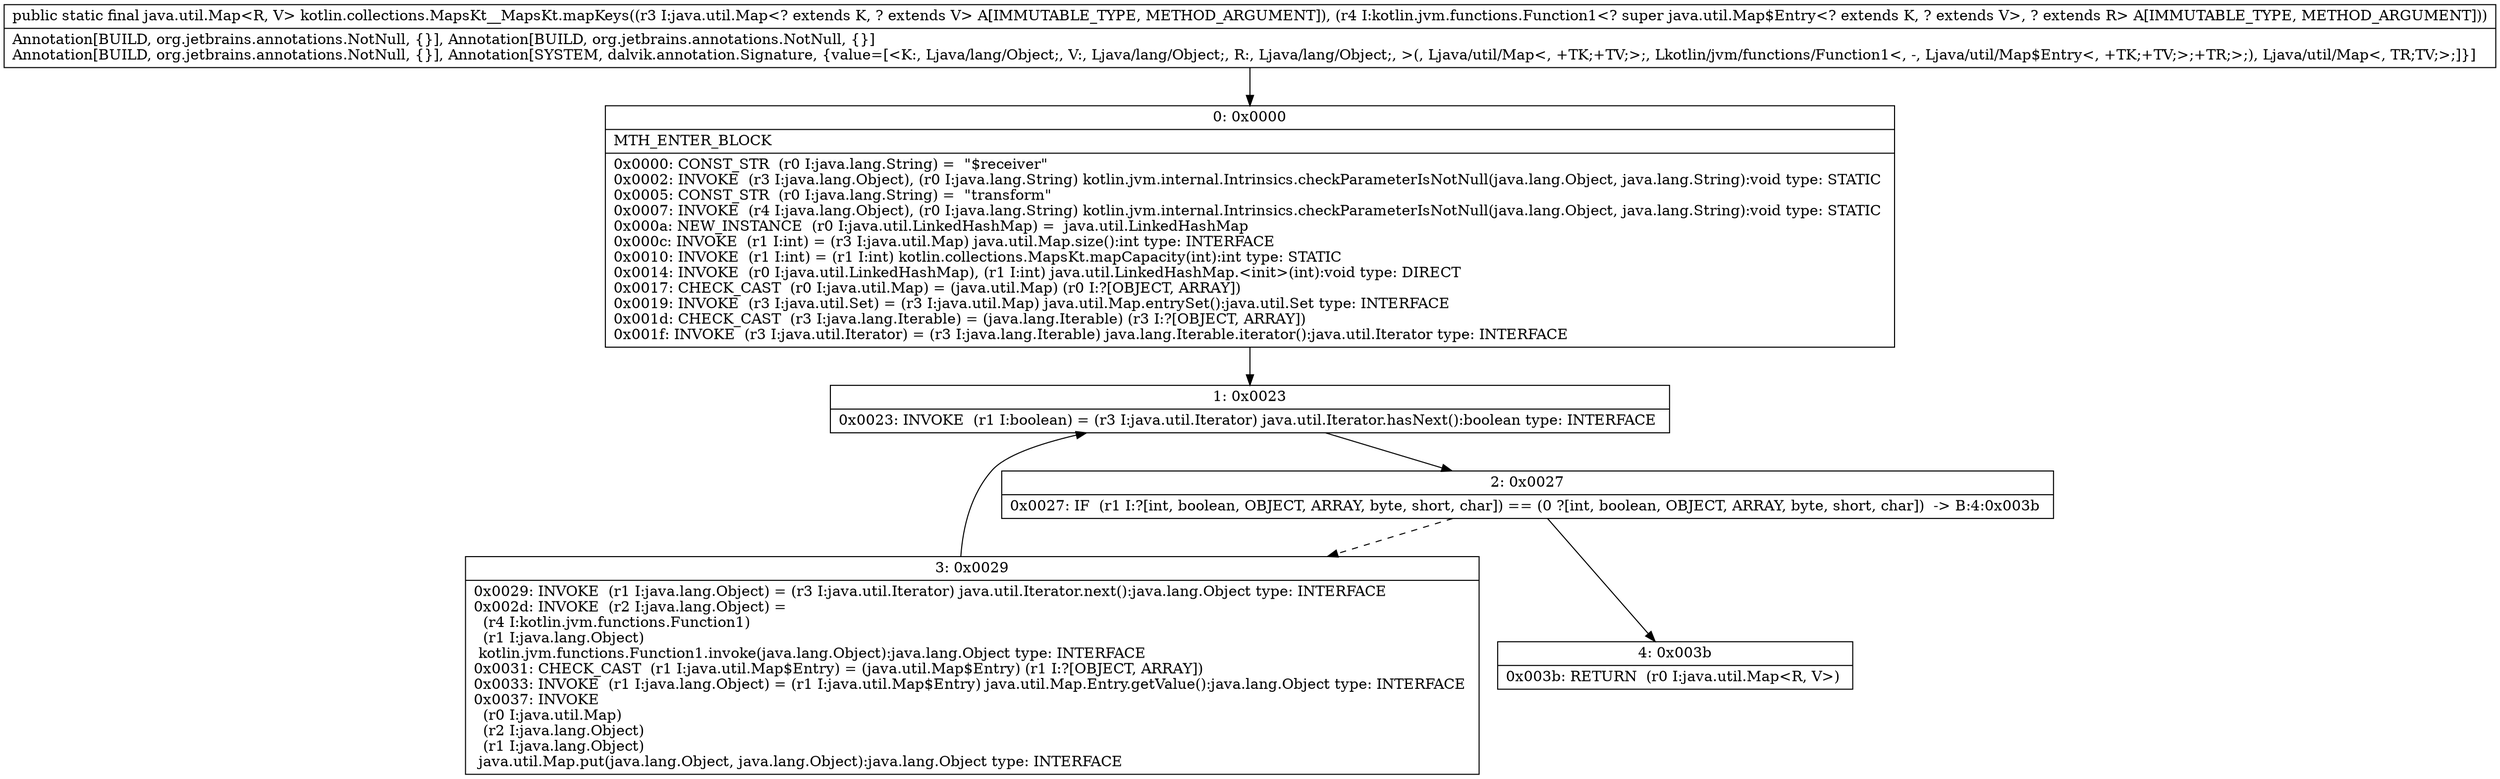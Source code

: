 digraph "CFG forkotlin.collections.MapsKt__MapsKt.mapKeys(Ljava\/util\/Map;Lkotlin\/jvm\/functions\/Function1;)Ljava\/util\/Map;" {
Node_0 [shape=record,label="{0\:\ 0x0000|MTH_ENTER_BLOCK\l|0x0000: CONST_STR  (r0 I:java.lang.String) =  \"$receiver\" \l0x0002: INVOKE  (r3 I:java.lang.Object), (r0 I:java.lang.String) kotlin.jvm.internal.Intrinsics.checkParameterIsNotNull(java.lang.Object, java.lang.String):void type: STATIC \l0x0005: CONST_STR  (r0 I:java.lang.String) =  \"transform\" \l0x0007: INVOKE  (r4 I:java.lang.Object), (r0 I:java.lang.String) kotlin.jvm.internal.Intrinsics.checkParameterIsNotNull(java.lang.Object, java.lang.String):void type: STATIC \l0x000a: NEW_INSTANCE  (r0 I:java.util.LinkedHashMap) =  java.util.LinkedHashMap \l0x000c: INVOKE  (r1 I:int) = (r3 I:java.util.Map) java.util.Map.size():int type: INTERFACE \l0x0010: INVOKE  (r1 I:int) = (r1 I:int) kotlin.collections.MapsKt.mapCapacity(int):int type: STATIC \l0x0014: INVOKE  (r0 I:java.util.LinkedHashMap), (r1 I:int) java.util.LinkedHashMap.\<init\>(int):void type: DIRECT \l0x0017: CHECK_CAST  (r0 I:java.util.Map) = (java.util.Map) (r0 I:?[OBJECT, ARRAY]) \l0x0019: INVOKE  (r3 I:java.util.Set) = (r3 I:java.util.Map) java.util.Map.entrySet():java.util.Set type: INTERFACE \l0x001d: CHECK_CAST  (r3 I:java.lang.Iterable) = (java.lang.Iterable) (r3 I:?[OBJECT, ARRAY]) \l0x001f: INVOKE  (r3 I:java.util.Iterator) = (r3 I:java.lang.Iterable) java.lang.Iterable.iterator():java.util.Iterator type: INTERFACE \l}"];
Node_1 [shape=record,label="{1\:\ 0x0023|0x0023: INVOKE  (r1 I:boolean) = (r3 I:java.util.Iterator) java.util.Iterator.hasNext():boolean type: INTERFACE \l}"];
Node_2 [shape=record,label="{2\:\ 0x0027|0x0027: IF  (r1 I:?[int, boolean, OBJECT, ARRAY, byte, short, char]) == (0 ?[int, boolean, OBJECT, ARRAY, byte, short, char])  \-\> B:4:0x003b \l}"];
Node_3 [shape=record,label="{3\:\ 0x0029|0x0029: INVOKE  (r1 I:java.lang.Object) = (r3 I:java.util.Iterator) java.util.Iterator.next():java.lang.Object type: INTERFACE \l0x002d: INVOKE  (r2 I:java.lang.Object) = \l  (r4 I:kotlin.jvm.functions.Function1)\l  (r1 I:java.lang.Object)\l kotlin.jvm.functions.Function1.invoke(java.lang.Object):java.lang.Object type: INTERFACE \l0x0031: CHECK_CAST  (r1 I:java.util.Map$Entry) = (java.util.Map$Entry) (r1 I:?[OBJECT, ARRAY]) \l0x0033: INVOKE  (r1 I:java.lang.Object) = (r1 I:java.util.Map$Entry) java.util.Map.Entry.getValue():java.lang.Object type: INTERFACE \l0x0037: INVOKE  \l  (r0 I:java.util.Map)\l  (r2 I:java.lang.Object)\l  (r1 I:java.lang.Object)\l java.util.Map.put(java.lang.Object, java.lang.Object):java.lang.Object type: INTERFACE \l}"];
Node_4 [shape=record,label="{4\:\ 0x003b|0x003b: RETURN  (r0 I:java.util.Map\<R, V\>) \l}"];
MethodNode[shape=record,label="{public static final java.util.Map\<R, V\> kotlin.collections.MapsKt__MapsKt.mapKeys((r3 I:java.util.Map\<? extends K, ? extends V\> A[IMMUTABLE_TYPE, METHOD_ARGUMENT]), (r4 I:kotlin.jvm.functions.Function1\<? super java.util.Map$Entry\<? extends K, ? extends V\>, ? extends R\> A[IMMUTABLE_TYPE, METHOD_ARGUMENT]))  | Annotation[BUILD, org.jetbrains.annotations.NotNull, \{\}], Annotation[BUILD, org.jetbrains.annotations.NotNull, \{\}]\lAnnotation[BUILD, org.jetbrains.annotations.NotNull, \{\}], Annotation[SYSTEM, dalvik.annotation.Signature, \{value=[\<K:, Ljava\/lang\/Object;, V:, Ljava\/lang\/Object;, R:, Ljava\/lang\/Object;, \>(, Ljava\/util\/Map\<, +TK;+TV;\>;, Lkotlin\/jvm\/functions\/Function1\<, \-, Ljava\/util\/Map$Entry\<, +TK;+TV;\>;+TR;\>;), Ljava\/util\/Map\<, TR;TV;\>;]\}]\l}"];
MethodNode -> Node_0;
Node_0 -> Node_1;
Node_1 -> Node_2;
Node_2 -> Node_3[style=dashed];
Node_2 -> Node_4;
Node_3 -> Node_1;
}

